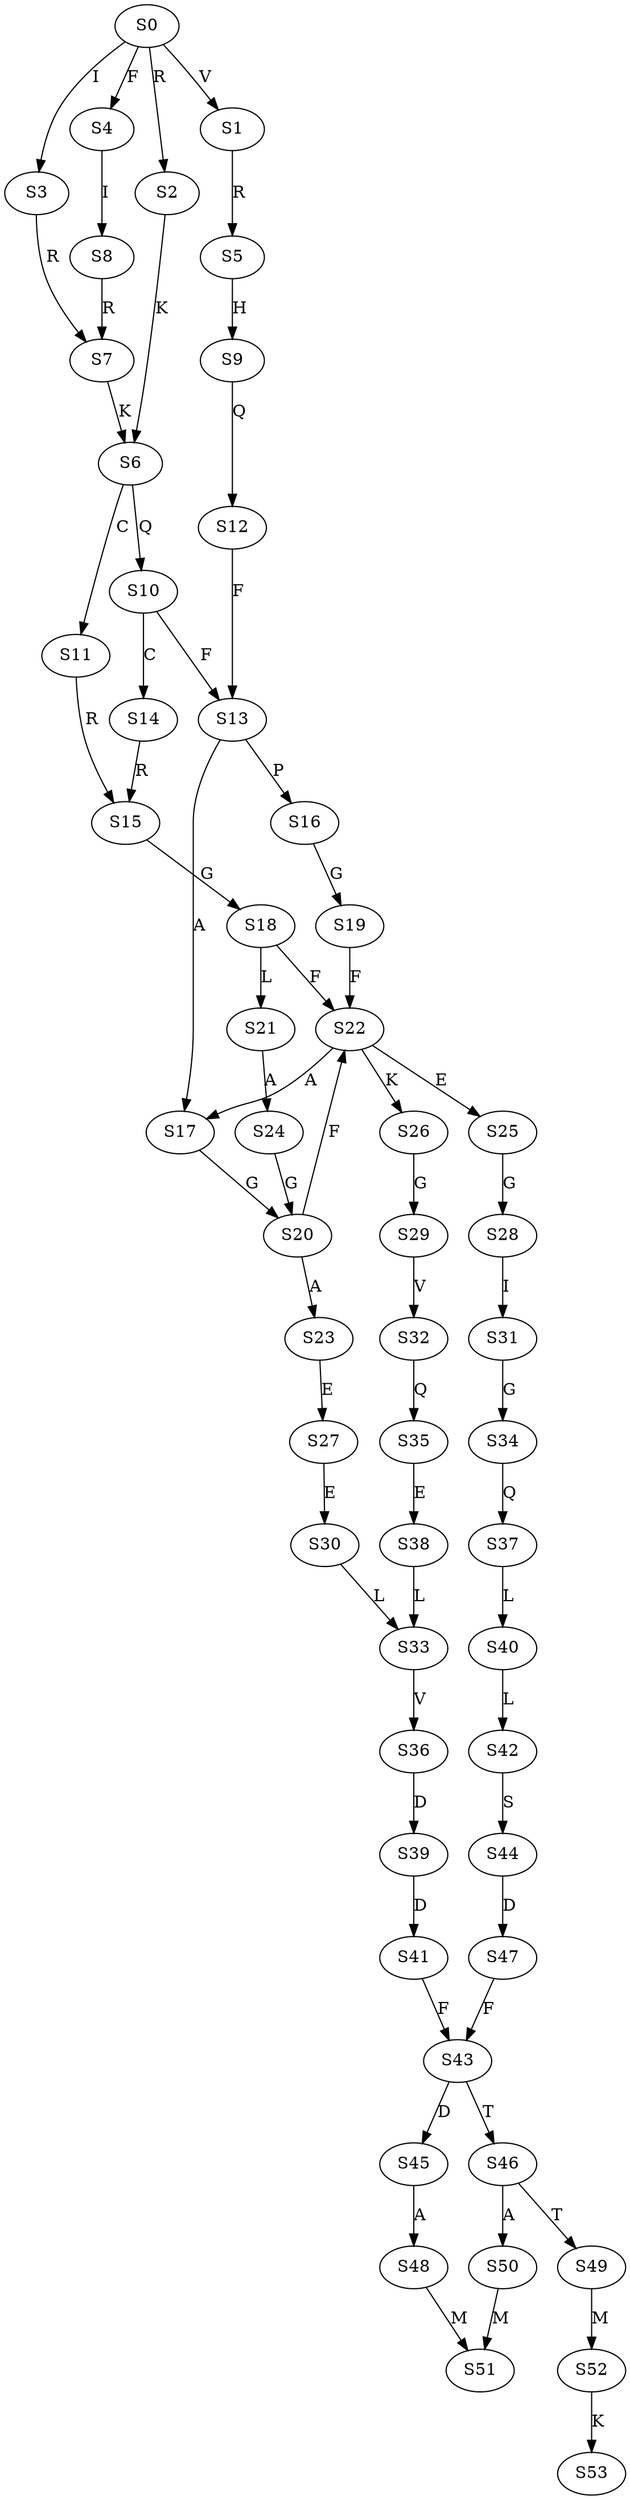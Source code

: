 strict digraph  {
	S0 -> S1 [ label = V ];
	S0 -> S2 [ label = R ];
	S0 -> S3 [ label = I ];
	S0 -> S4 [ label = F ];
	S1 -> S5 [ label = R ];
	S2 -> S6 [ label = K ];
	S3 -> S7 [ label = R ];
	S4 -> S8 [ label = I ];
	S5 -> S9 [ label = H ];
	S6 -> S10 [ label = Q ];
	S6 -> S11 [ label = C ];
	S7 -> S6 [ label = K ];
	S8 -> S7 [ label = R ];
	S9 -> S12 [ label = Q ];
	S10 -> S13 [ label = F ];
	S10 -> S14 [ label = C ];
	S11 -> S15 [ label = R ];
	S12 -> S13 [ label = F ];
	S13 -> S16 [ label = P ];
	S13 -> S17 [ label = A ];
	S14 -> S15 [ label = R ];
	S15 -> S18 [ label = G ];
	S16 -> S19 [ label = G ];
	S17 -> S20 [ label = G ];
	S18 -> S21 [ label = L ];
	S18 -> S22 [ label = F ];
	S19 -> S22 [ label = F ];
	S20 -> S22 [ label = F ];
	S20 -> S23 [ label = A ];
	S21 -> S24 [ label = A ];
	S22 -> S25 [ label = E ];
	S22 -> S26 [ label = K ];
	S22 -> S17 [ label = A ];
	S23 -> S27 [ label = E ];
	S24 -> S20 [ label = G ];
	S25 -> S28 [ label = G ];
	S26 -> S29 [ label = G ];
	S27 -> S30 [ label = E ];
	S28 -> S31 [ label = I ];
	S29 -> S32 [ label = V ];
	S30 -> S33 [ label = L ];
	S31 -> S34 [ label = G ];
	S32 -> S35 [ label = Q ];
	S33 -> S36 [ label = V ];
	S34 -> S37 [ label = Q ];
	S35 -> S38 [ label = E ];
	S36 -> S39 [ label = D ];
	S37 -> S40 [ label = L ];
	S38 -> S33 [ label = L ];
	S39 -> S41 [ label = D ];
	S40 -> S42 [ label = L ];
	S41 -> S43 [ label = F ];
	S42 -> S44 [ label = S ];
	S43 -> S45 [ label = D ];
	S43 -> S46 [ label = T ];
	S44 -> S47 [ label = D ];
	S45 -> S48 [ label = A ];
	S46 -> S49 [ label = T ];
	S46 -> S50 [ label = A ];
	S47 -> S43 [ label = F ];
	S48 -> S51 [ label = M ];
	S49 -> S52 [ label = M ];
	S50 -> S51 [ label = M ];
	S52 -> S53 [ label = K ];
}
